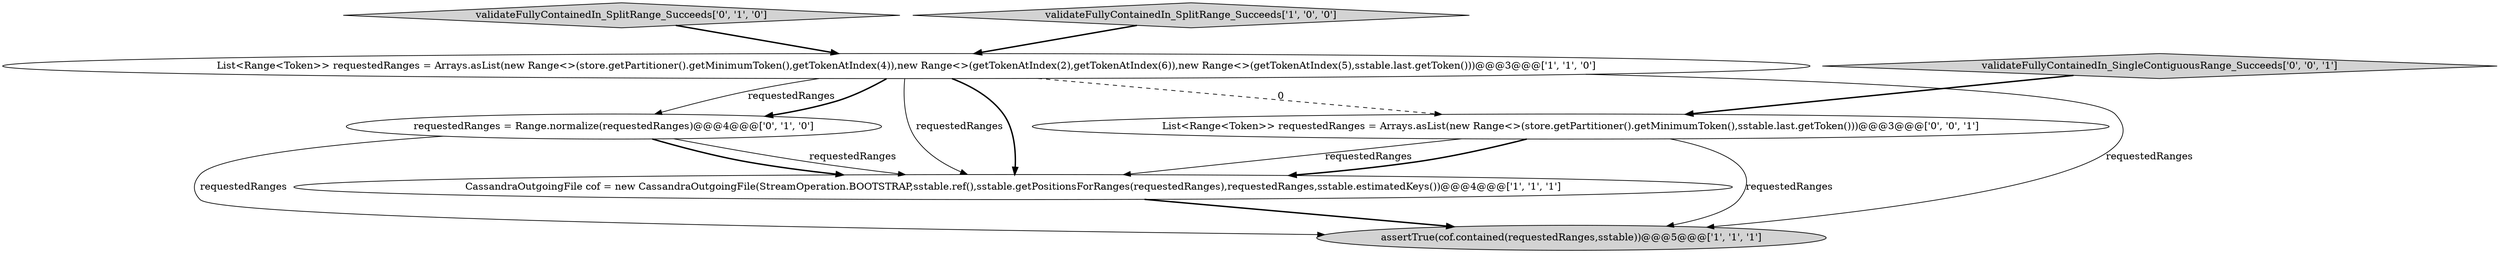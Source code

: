 digraph {
6 [style = filled, label = "validateFullyContainedIn_SingleContiguousRange_Succeeds['0', '0', '1']", fillcolor = lightgray, shape = diamond image = "AAA0AAABBB3BBB"];
2 [style = filled, label = "List<Range<Token>> requestedRanges = Arrays.asList(new Range<>(store.getPartitioner().getMinimumToken(),getTokenAtIndex(4)),new Range<>(getTokenAtIndex(2),getTokenAtIndex(6)),new Range<>(getTokenAtIndex(5),sstable.last.getToken()))@@@3@@@['1', '1', '0']", fillcolor = white, shape = ellipse image = "AAA0AAABBB1BBB"];
0 [style = filled, label = "assertTrue(cof.contained(requestedRanges,sstable))@@@5@@@['1', '1', '1']", fillcolor = lightgray, shape = ellipse image = "AAA0AAABBB1BBB"];
5 [style = filled, label = "validateFullyContainedIn_SplitRange_Succeeds['0', '1', '0']", fillcolor = lightgray, shape = diamond image = "AAA0AAABBB2BBB"];
3 [style = filled, label = "CassandraOutgoingFile cof = new CassandraOutgoingFile(StreamOperation.BOOTSTRAP,sstable.ref(),sstable.getPositionsForRanges(requestedRanges),requestedRanges,sstable.estimatedKeys())@@@4@@@['1', '1', '1']", fillcolor = white, shape = ellipse image = "AAA0AAABBB1BBB"];
1 [style = filled, label = "validateFullyContainedIn_SplitRange_Succeeds['1', '0', '0']", fillcolor = lightgray, shape = diamond image = "AAA0AAABBB1BBB"];
7 [style = filled, label = "List<Range<Token>> requestedRanges = Arrays.asList(new Range<>(store.getPartitioner().getMinimumToken(),sstable.last.getToken()))@@@3@@@['0', '0', '1']", fillcolor = white, shape = ellipse image = "AAA0AAABBB3BBB"];
4 [style = filled, label = "requestedRanges = Range.normalize(requestedRanges)@@@4@@@['0', '1', '0']", fillcolor = white, shape = ellipse image = "AAA1AAABBB2BBB"];
7->3 [style = solid, label="requestedRanges"];
5->2 [style = bold, label=""];
2->0 [style = solid, label="requestedRanges"];
2->4 [style = solid, label="requestedRanges"];
2->7 [style = dashed, label="0"];
2->3 [style = solid, label="requestedRanges"];
4->3 [style = solid, label="requestedRanges"];
6->7 [style = bold, label=""];
2->4 [style = bold, label=""];
3->0 [style = bold, label=""];
4->3 [style = bold, label=""];
1->2 [style = bold, label=""];
2->3 [style = bold, label=""];
4->0 [style = solid, label="requestedRanges"];
7->0 [style = solid, label="requestedRanges"];
7->3 [style = bold, label=""];
}
